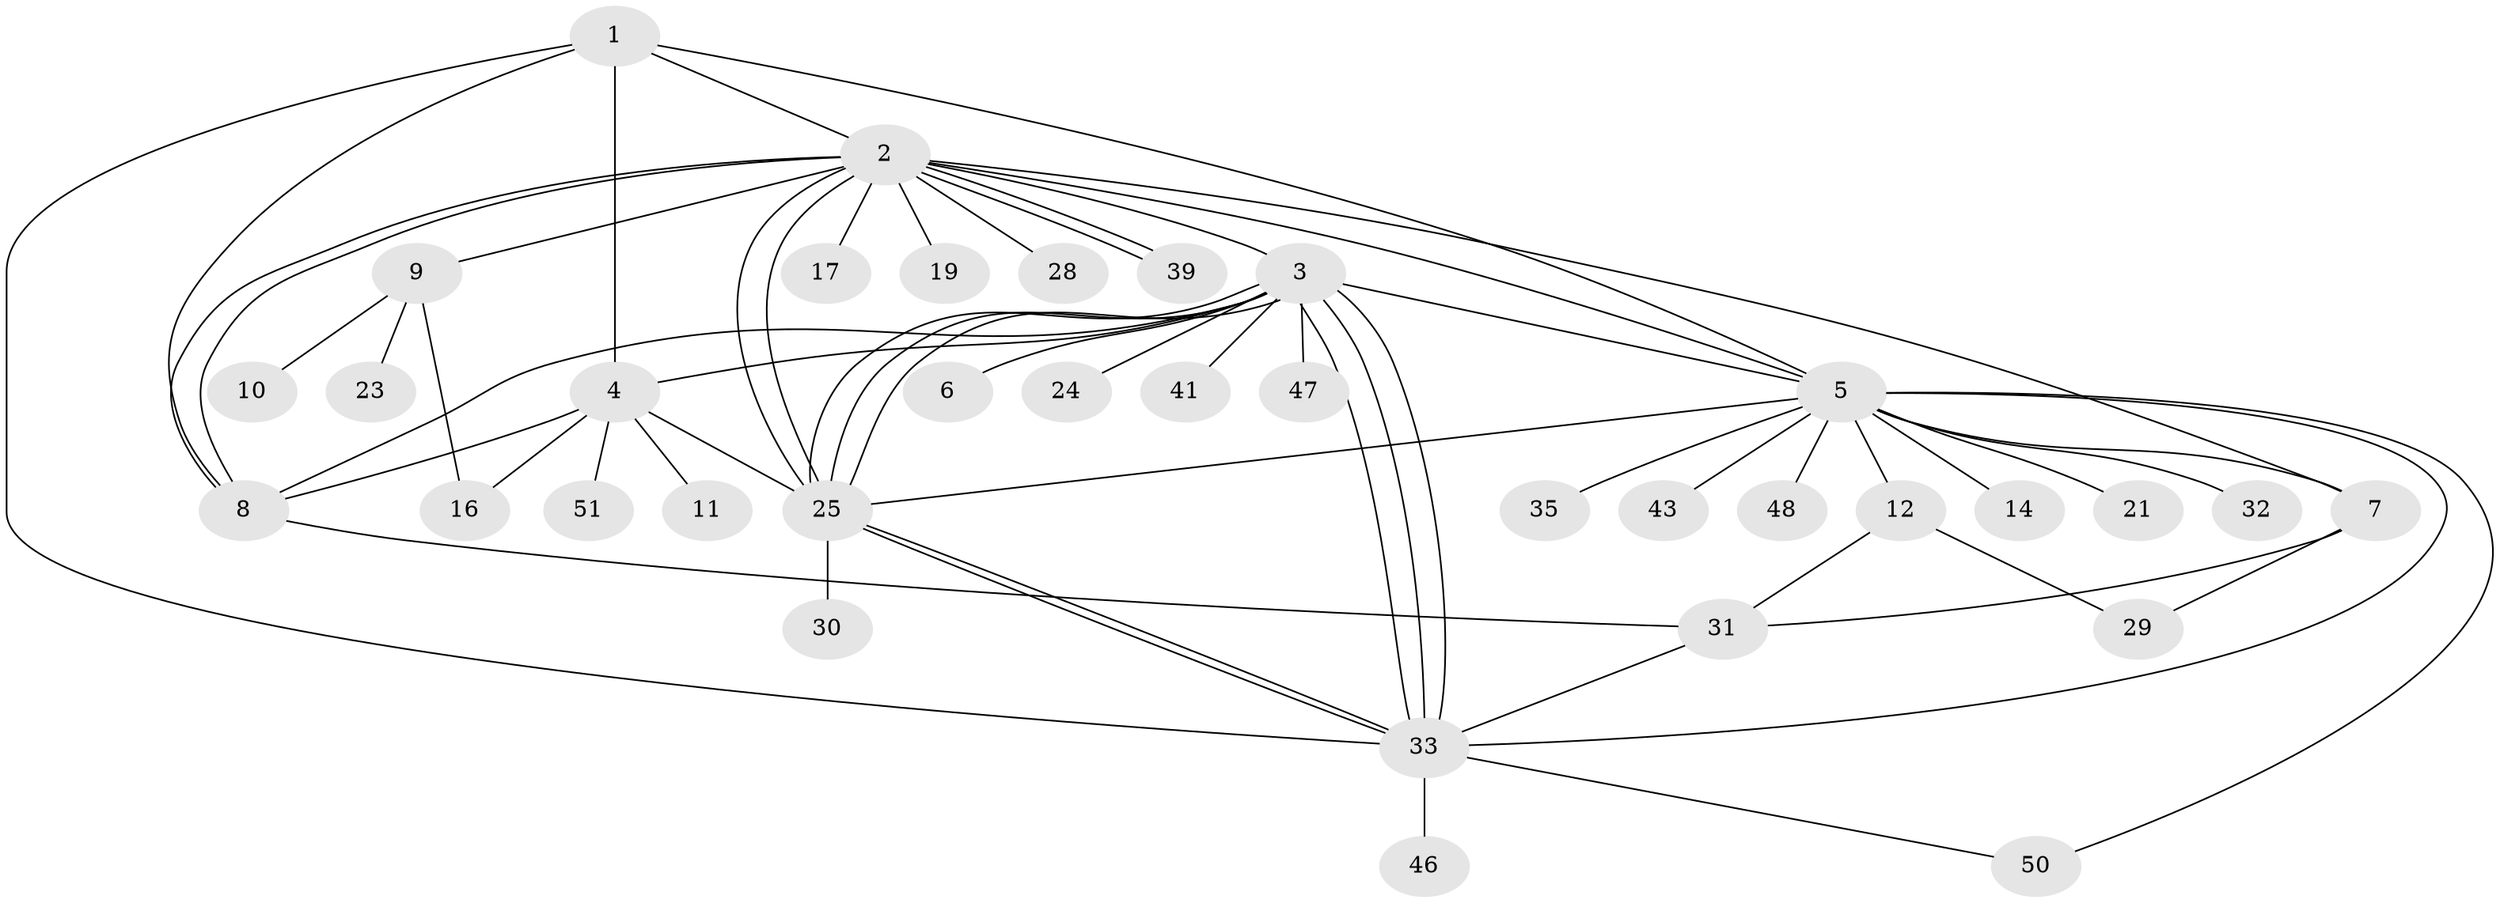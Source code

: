 // original degree distribution, {4: 0.11764705882352941, 15: 0.0196078431372549, 16: 0.0196078431372549, 6: 0.0196078431372549, 14: 0.0196078431372549, 2: 0.21568627450980393, 7: 0.0196078431372549, 5: 0.0196078431372549, 1: 0.49019607843137253, 11: 0.0196078431372549, 10: 0.0196078431372549, 3: 0.0196078431372549}
// Generated by graph-tools (version 1.1) at 2025/41/03/06/25 10:41:51]
// undirected, 35 vertices, 61 edges
graph export_dot {
graph [start="1"]
  node [color=gray90,style=filled];
  1 [super="+44"];
  2 [super="+37"];
  3 [super="+22"];
  4 [super="+15"];
  5 [super="+13"];
  6 [super="+26"];
  7 [super="+18"];
  8 [super="+42"];
  9 [super="+45"];
  10 [super="+20"];
  11;
  12 [super="+40"];
  14 [super="+38"];
  16;
  17;
  19;
  21;
  23;
  24;
  25 [super="+27"];
  28;
  29 [super="+49"];
  30;
  31 [super="+36"];
  32;
  33 [super="+34"];
  35;
  39;
  41;
  43;
  46;
  47;
  48;
  50;
  51;
  1 -- 2;
  1 -- 5;
  1 -- 8;
  1 -- 4 [weight=2];
  1 -- 33;
  2 -- 3;
  2 -- 5;
  2 -- 7;
  2 -- 8;
  2 -- 8;
  2 -- 9;
  2 -- 17;
  2 -- 19;
  2 -- 25;
  2 -- 25;
  2 -- 28;
  2 -- 39;
  2 -- 39;
  3 -- 4;
  3 -- 5;
  3 -- 6;
  3 -- 8;
  3 -- 24;
  3 -- 25;
  3 -- 25;
  3 -- 25;
  3 -- 33 [weight=2];
  3 -- 33;
  3 -- 33;
  3 -- 41;
  3 -- 47;
  4 -- 11;
  4 -- 16;
  4 -- 51;
  4 -- 8;
  4 -- 25;
  5 -- 12;
  5 -- 14;
  5 -- 21;
  5 -- 25;
  5 -- 32;
  5 -- 35;
  5 -- 43;
  5 -- 48;
  5 -- 50;
  5 -- 33;
  5 -- 7;
  7 -- 29;
  7 -- 31;
  8 -- 31;
  9 -- 10;
  9 -- 16;
  9 -- 23;
  12 -- 29;
  12 -- 31;
  25 -- 30;
  25 -- 33;
  25 -- 33;
  31 -- 33;
  33 -- 50;
  33 -- 46;
}
